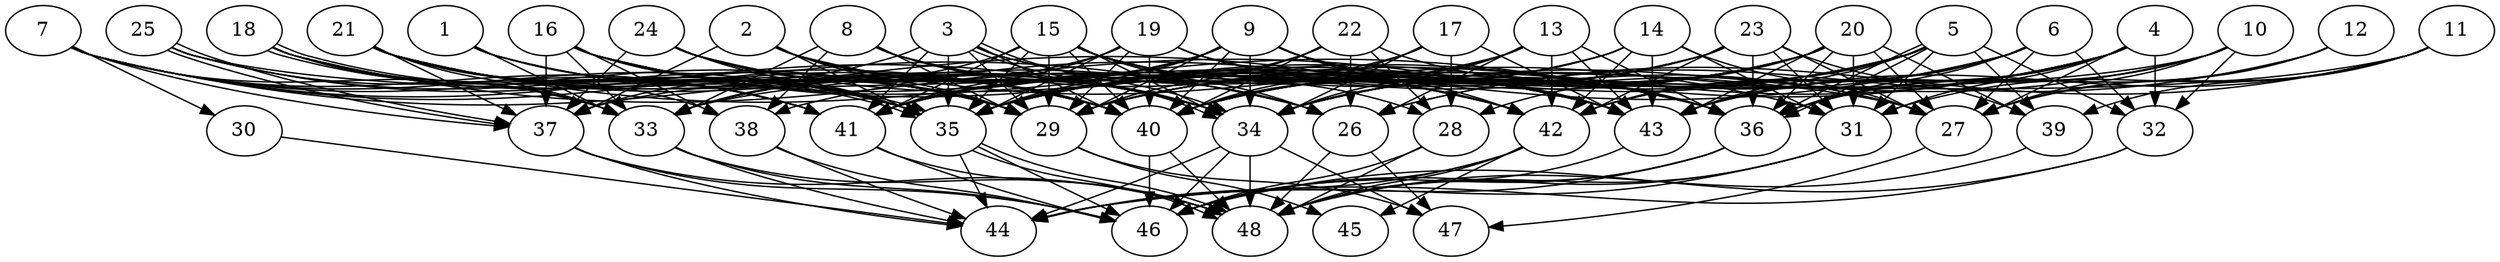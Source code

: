 // DAG (tier=3-complex, mode=data, n=48, ccr=0.502, fat=0.737, density=0.769, regular=0.277, jump=0.248, mindata=4194304, maxdata=33554432)
// DAG automatically generated by daggen at Sun Aug 24 16:33:35 2025
// /home/ermia/Project/Environments/daggen/bin/daggen --dot --ccr 0.502 --fat 0.737 --regular 0.277 --density 0.769 --jump 0.248 --mindata 4194304 --maxdata 33554432 -n 48 
digraph G {
  1 [size="11672212488322979840", alpha="0.17", expect_size="5836106244161489920"]
  1 -> 29 [size ="4292531588169728"]
  1 -> 33 [size ="4292531588169728"]
  1 -> 34 [size ="4292531588169728"]
  1 -> 35 [size ="4292531588169728"]
  1 -> 40 [size ="4292531588169728"]
  2 [size="1907430525027456256", alpha="0.11", expect_size="953715262513728128"]
  2 -> 29 [size ="2435443765280768"]
  2 -> 31 [size ="2435443765280768"]
  2 -> 34 [size ="2435443765280768"]
  2 -> 35 [size ="2435443765280768"]
  2 -> 37 [size ="2435443765280768"]
  2 -> 40 [size ="2435443765280768"]
  3 [size="2336802566902971904", alpha="0.13", expect_size="1168401283451485952"]
  3 -> 29 [size ="2967393441677312"]
  3 -> 34 [size ="2967393441677312"]
  3 -> 34 [size ="2967393441677312"]
  3 -> 35 [size ="2967393441677312"]
  3 -> 37 [size ="2967393441677312"]
  3 -> 40 [size ="2967393441677312"]
  3 -> 41 [size ="2967393441677312"]
  3 -> 42 [size ="2967393441677312"]
  3 -> 43 [size ="2967393441677312"]
  4 [size="23722029303145447424", alpha="0.09", expect_size="11861014651572723712"]
  4 -> 27 [size ="7602687914803200"]
  4 -> 29 [size ="7602687914803200"]
  4 -> 31 [size ="7602687914803200"]
  4 -> 32 [size ="7602687914803200"]
  4 -> 34 [size ="7602687914803200"]
  4 -> 35 [size ="7602687914803200"]
  4 -> 36 [size ="7602687914803200"]
  4 -> 42 [size ="7602687914803200"]
  4 -> 43 [size ="7602687914803200"]
  5 [size="9871650254096827416576", alpha="0.13", expect_size="4935825127048413708288"]
  5 -> 29 [size ="3681429548433408"]
  5 -> 31 [size ="3681429548433408"]
  5 -> 32 [size ="3681429548433408"]
  5 -> 34 [size ="3681429548433408"]
  5 -> 35 [size ="3681429548433408"]
  5 -> 36 [size ="3681429548433408"]
  5 -> 36 [size ="3681429548433408"]
  5 -> 39 [size ="3681429548433408"]
  5 -> 40 [size ="3681429548433408"]
  5 -> 42 [size ="3681429548433408"]
  5 -> 43 [size ="3681429548433408"]
  6 [size="249411310895680512", alpha="0.08", expect_size="124705655447840256"]
  6 -> 27 [size ="4315713363771392"]
  6 -> 32 [size ="4315713363771392"]
  6 -> 36 [size ="4315713363771392"]
  6 -> 38 [size ="4315713363771392"]
  6 -> 40 [size ="4315713363771392"]
  6 -> 42 [size ="4315713363771392"]
  6 -> 43 [size ="4315713363771392"]
  7 [size="4149533499499158016", alpha="0.12", expect_size="2074766749749579008"]
  7 -> 26 [size ="1529729911881728"]
  7 -> 29 [size ="1529729911881728"]
  7 -> 30 [size ="1529729911881728"]
  7 -> 33 [size ="1529729911881728"]
  7 -> 34 [size ="1529729911881728"]
  7 -> 35 [size ="1529729911881728"]
  7 -> 37 [size ="1529729911881728"]
  7 -> 41 [size ="1529729911881728"]
  7 -> 42 [size ="1529729911881728"]
  8 [size="13436470976343701504", alpha="0.07", expect_size="6718235488171850752"]
  8 -> 26 [size ="5090905476300800"]
  8 -> 29 [size ="5090905476300800"]
  8 -> 33 [size ="5090905476300800"]
  8 -> 34 [size ="5090905476300800"]
  8 -> 38 [size ="5090905476300800"]
  8 -> 43 [size ="5090905476300800"]
  9 [size="240768400634439040", alpha="0.02", expect_size="120384200317219520"]
  9 -> 27 [size ="4500694291709952"]
  9 -> 29 [size ="4500694291709952"]
  9 -> 33 [size ="4500694291709952"]
  9 -> 34 [size ="4500694291709952"]
  9 -> 35 [size ="4500694291709952"]
  9 -> 36 [size ="4500694291709952"]
  9 -> 40 [size ="4500694291709952"]
  9 -> 41 [size ="4500694291709952"]
  9 -> 42 [size ="4500694291709952"]
  9 -> 43 [size ="4500694291709952"]
  10 [size="186988751500423744", alpha="0.09", expect_size="93494375750211872"]
  10 -> 27 [size ="8391379461865472"]
  10 -> 32 [size ="8391379461865472"]
  10 -> 34 [size ="8391379461865472"]
  10 -> 36 [size ="8391379461865472"]
  10 -> 37 [size ="8391379461865472"]
  10 -> 43 [size ="8391379461865472"]
  11 [size="4110172089716014317568", alpha="0.06", expect_size="2055086044858007158784"]
  11 -> 26 [size ="2052721309908992"]
  11 -> 27 [size ="2052721309908992"]
  11 -> 31 [size ="2052721309908992"]
  11 -> 33 [size ="2052721309908992"]
  11 -> 39 [size ="2052721309908992"]
  11 -> 43 [size ="2052721309908992"]
  12 [size="148824610693016032", alpha="0.02", expect_size="74412305346508016"]
  12 -> 26 [size ="2850861927628800"]
  12 -> 27 [size ="2850861927628800"]
  12 -> 36 [size ="2850861927628800"]
  13 [size="1372616701581404930048", alpha="0.18", expect_size="686308350790702465024"]
  13 -> 26 [size ="988074079158272"]
  13 -> 34 [size ="988074079158272"]
  13 -> 36 [size ="988074079158272"]
  13 -> 40 [size ="988074079158272"]
  13 -> 41 [size ="988074079158272"]
  13 -> 42 [size ="988074079158272"]
  13 -> 43 [size ="988074079158272"]
  14 [size="15924431019395788800", alpha="0.02", expect_size="7962215509697894400"]
  14 -> 27 [size ="5471818534092800"]
  14 -> 29 [size ="5471818534092800"]
  14 -> 31 [size ="5471818534092800"]
  14 -> 40 [size ="5471818534092800"]
  14 -> 41 [size ="5471818534092800"]
  14 -> 42 [size ="5471818534092800"]
  14 -> 43 [size ="5471818534092800"]
  15 [size="10846121622835566592", alpha="0.10", expect_size="5423060811417783296"]
  15 -> 26 [size ="5998983524646912"]
  15 -> 28 [size ="5998983524646912"]
  15 -> 29 [size ="5998983524646912"]
  15 -> 33 [size ="5998983524646912"]
  15 -> 34 [size ="5998983524646912"]
  15 -> 35 [size ="5998983524646912"]
  15 -> 40 [size ="5998983524646912"]
  15 -> 41 [size ="5998983524646912"]
  15 -> 42 [size ="5998983524646912"]
  15 -> 43 [size ="5998983524646912"]
  16 [size="4155591088529526272", alpha="0.20", expect_size="2077795544264763136"]
  16 -> 29 [size ="1516166539378688"]
  16 -> 33 [size ="1516166539378688"]
  16 -> 35 [size ="1516166539378688"]
  16 -> 36 [size ="1516166539378688"]
  16 -> 37 [size ="1516166539378688"]
  16 -> 38 [size ="1516166539378688"]
  16 -> 40 [size ="1516166539378688"]
  16 -> 42 [size ="1516166539378688"]
  16 -> 43 [size ="1516166539378688"]
  17 [size="15234577737135838724096", alpha="0.13", expect_size="7617288868567919362048"]
  17 -> 28 [size ="4916359146242048"]
  17 -> 34 [size ="4916359146242048"]
  17 -> 35 [size ="4916359146242048"]
  17 -> 40 [size ="4916359146242048"]
  17 -> 43 [size ="4916359146242048"]
  18 [size="81898338678159072", alpha="0.15", expect_size="40949169339079536"]
  18 -> 33 [size ="1580669843013632"]
  18 -> 35 [size ="1580669843013632"]
  18 -> 35 [size ="1580669843013632"]
  18 -> 40 [size ="1580669843013632"]
  18 -> 41 [size ="1580669843013632"]
  18 -> 43 [size ="1580669843013632"]
  19 [size="29496677973951756", alpha="0.16", expect_size="14748338986975878"]
  19 -> 27 [size ="1386226070323200"]
  19 -> 29 [size ="1386226070323200"]
  19 -> 33 [size ="1386226070323200"]
  19 -> 35 [size ="1386226070323200"]
  19 -> 36 [size ="1386226070323200"]
  19 -> 40 [size ="1386226070323200"]
  19 -> 41 [size ="1386226070323200"]
  19 -> 43 [size ="1386226070323200"]
  20 [size="479206426857619200", alpha="0.05", expect_size="239603213428809600"]
  20 -> 27 [size ="197646643888128"]
  20 -> 28 [size ="197646643888128"]
  20 -> 29 [size ="197646643888128"]
  20 -> 31 [size ="197646643888128"]
  20 -> 34 [size ="197646643888128"]
  20 -> 35 [size ="197646643888128"]
  20 -> 36 [size ="197646643888128"]
  20 -> 39 [size ="197646643888128"]
  20 -> 40 [size ="197646643888128"]
  20 -> 43 [size ="197646643888128"]
  21 [size="10113282142684348416", alpha="0.09", expect_size="5056641071342174208"]
  21 -> 26 [size ="4772829459382272"]
  21 -> 29 [size ="4772829459382272"]
  21 -> 33 [size ="4772829459382272"]
  21 -> 34 [size ="4772829459382272"]
  21 -> 35 [size ="4772829459382272"]
  21 -> 36 [size ="4772829459382272"]
  21 -> 37 [size ="4772829459382272"]
  21 -> 38 [size ="4772829459382272"]
  21 -> 40 [size ="4772829459382272"]
  21 -> 41 [size ="4772829459382272"]
  22 [size="4850759000938763264", alpha="0.07", expect_size="2425379500469381632"]
  22 -> 26 [size ="3212710196019200"]
  22 -> 28 [size ="3212710196019200"]
  22 -> 29 [size ="3212710196019200"]
  22 -> 35 [size ="3212710196019200"]
  22 -> 36 [size ="3212710196019200"]
  22 -> 40 [size ="3212710196019200"]
  23 [size="30681135074005433188352", alpha="0.05", expect_size="15340567537002716594176"]
  23 -> 27 [size ="7840388844879872"]
  23 -> 29 [size ="7840388844879872"]
  23 -> 31 [size ="7840388844879872"]
  23 -> 34 [size ="7840388844879872"]
  23 -> 36 [size ="7840388844879872"]
  23 -> 39 [size ="7840388844879872"]
  23 -> 40 [size ="7840388844879872"]
  23 -> 41 [size ="7840388844879872"]
  23 -> 42 [size ="7840388844879872"]
  24 [size="234255255854907392000", alpha="0.15", expect_size="117127627927453696000"]
  24 -> 29 [size ="304006509363200"]
  24 -> 34 [size ="304006509363200"]
  24 -> 35 [size ="304006509363200"]
  24 -> 37 [size ="304006509363200"]
  24 -> 40 [size ="304006509363200"]
  24 -> 43 [size ="304006509363200"]
  25 [size="163324945496729408", alpha="0.02", expect_size="81662472748364704"]
  25 -> 27 [size ="5940353504903168"]
  25 -> 29 [size ="5940353504903168"]
  25 -> 37 [size ="5940353504903168"]
  25 -> 37 [size ="5940353504903168"]
  25 -> 40 [size ="5940353504903168"]
  25 -> 41 [size ="5940353504903168"]
  26 [size="516634199761191174144", alpha="0.09", expect_size="258317099880595587072"]
  26 -> 47 [size ="515084824608768"]
  26 -> 48 [size ="515084824608768"]
  27 [size="21389089652354410610688", alpha="0.17", expect_size="10694544826177205305344"]
  27 -> 47 [size ="6164315438579712"]
  28 [size="17341092516307813793792", alpha="0.09", expect_size="8670546258153906896896"]
  28 -> 46 [size ="5359705870303232"]
  28 -> 48 [size ="5359705870303232"]
  29 [size="120527529584942512", alpha="0.06", expect_size="60263764792471256"]
  29 -> 45 [size ="5661542347440128"]
  29 -> 47 [size ="5661542347440128"]
  30 [size="6191306236445531136", alpha="0.11", expect_size="3095653118222765568"]
  30 -> 44 [size ="4337049955991552"]
  31 [size="8637696980527267971072", alpha="0.12", expect_size="4318848490263633985536"]
  31 -> 44 [size ="3367869823844352"]
  31 -> 46 [size ="3367869823844352"]
  31 -> 48 [size ="3367869823844352"]
  32 [size="7941168396413801", alpha="0.19", expect_size="3970584198206900"]
  32 -> 44 [size ="686592540803072"]
  32 -> 46 [size ="686592540803072"]
  33 [size="5492065759003232256", alpha="0.11", expect_size="2746032879501616128"]
  33 -> 44 [size ="2121257537503232"]
  33 -> 46 [size ="2121257537503232"]
  33 -> 48 [size ="2121257537503232"]
  34 [size="5616767671066643456", alpha="0.04", expect_size="2808383835533321728"]
  34 -> 44 [size ="1940144638656512"]
  34 -> 46 [size ="1940144638656512"]
  34 -> 47 [size ="1940144638656512"]
  34 -> 48 [size ="1940144638656512"]
  35 [size="137376184348413840", alpha="0.12", expect_size="68688092174206920"]
  35 -> 44 [size ="6763057132863488"]
  35 -> 46 [size ="6763057132863488"]
  35 -> 48 [size ="6763057132863488"]
  35 -> 48 [size ="6763057132863488"]
  36 [size="24256152074409012", alpha="0.02", expect_size="12128076037204506"]
  36 -> 44 [size ="1709633341227008"]
  36 -> 46 [size ="1709633341227008"]
  36 -> 48 [size ="1709633341227008"]
  37 [size="94998285313332496", alpha="0.20", expect_size="47499142656666248"]
  37 -> 44 [size ="1660177866555392"]
  37 -> 46 [size ="1660177866555392"]
  37 -> 48 [size ="1660177866555392"]
  38 [size="12135101923148668", alpha="0.16", expect_size="6067550961574334"]
  38 -> 44 [size ="1102073877757952"]
  38 -> 46 [size ="1102073877757952"]
  39 [size="91778962753106784", alpha="0.14", expect_size="45889481376553392"]
  39 -> 48 [size ="3048403109937152"]
  40 [size="6524602476051634176", alpha="0.17", expect_size="3262301238025817088"]
  40 -> 46 [size ="2493241937100800"]
  40 -> 48 [size ="2493241937100800"]
  41 [size="10386311551836790784", alpha="0.01", expect_size="5193155775918395392"]
  41 -> 46 [size ="4332473399902208"]
  41 -> 48 [size ="4332473399902208"]
  42 [size="136425009481535008", alpha="0.10", expect_size="68212504740767504"]
  42 -> 44 [size ="4565434816790528"]
  42 -> 45 [size ="4565434816790528"]
  42 -> 46 [size ="4565434816790528"]
  42 -> 48 [size ="4565434816790528"]
  43 [size="85433099017744144", alpha="0.19", expect_size="42716549508872072"]
  43 -> 48 [size ="3914876187574272"]
  44 [size="25258314652515968", alpha="0.14", expect_size="12629157326257984"]
  45 [size="325498670467294208", alpha="0.05", expect_size="162749335233647104"]
  46 [size="79455131629262064", alpha="0.02", expect_size="39727565814631032"]
  47 [size="164713473504699136", alpha="0.03", expect_size="82356736752349568"]
  48 [size="2352108932583153152", alpha="0.20", expect_size="1176054466291576576"]
}